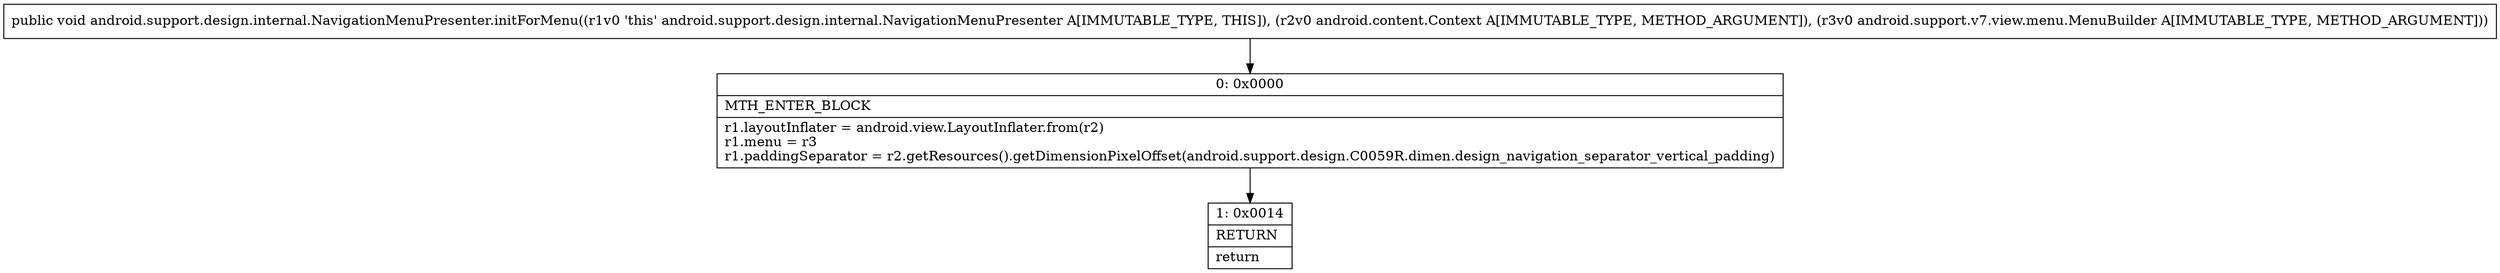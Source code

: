 digraph "CFG forandroid.support.design.internal.NavigationMenuPresenter.initForMenu(Landroid\/content\/Context;Landroid\/support\/v7\/view\/menu\/MenuBuilder;)V" {
Node_0 [shape=record,label="{0\:\ 0x0000|MTH_ENTER_BLOCK\l|r1.layoutInflater = android.view.LayoutInflater.from(r2)\lr1.menu = r3\lr1.paddingSeparator = r2.getResources().getDimensionPixelOffset(android.support.design.C0059R.dimen.design_navigation_separator_vertical_padding)\l}"];
Node_1 [shape=record,label="{1\:\ 0x0014|RETURN\l|return\l}"];
MethodNode[shape=record,label="{public void android.support.design.internal.NavigationMenuPresenter.initForMenu((r1v0 'this' android.support.design.internal.NavigationMenuPresenter A[IMMUTABLE_TYPE, THIS]), (r2v0 android.content.Context A[IMMUTABLE_TYPE, METHOD_ARGUMENT]), (r3v0 android.support.v7.view.menu.MenuBuilder A[IMMUTABLE_TYPE, METHOD_ARGUMENT])) }"];
MethodNode -> Node_0;
Node_0 -> Node_1;
}

